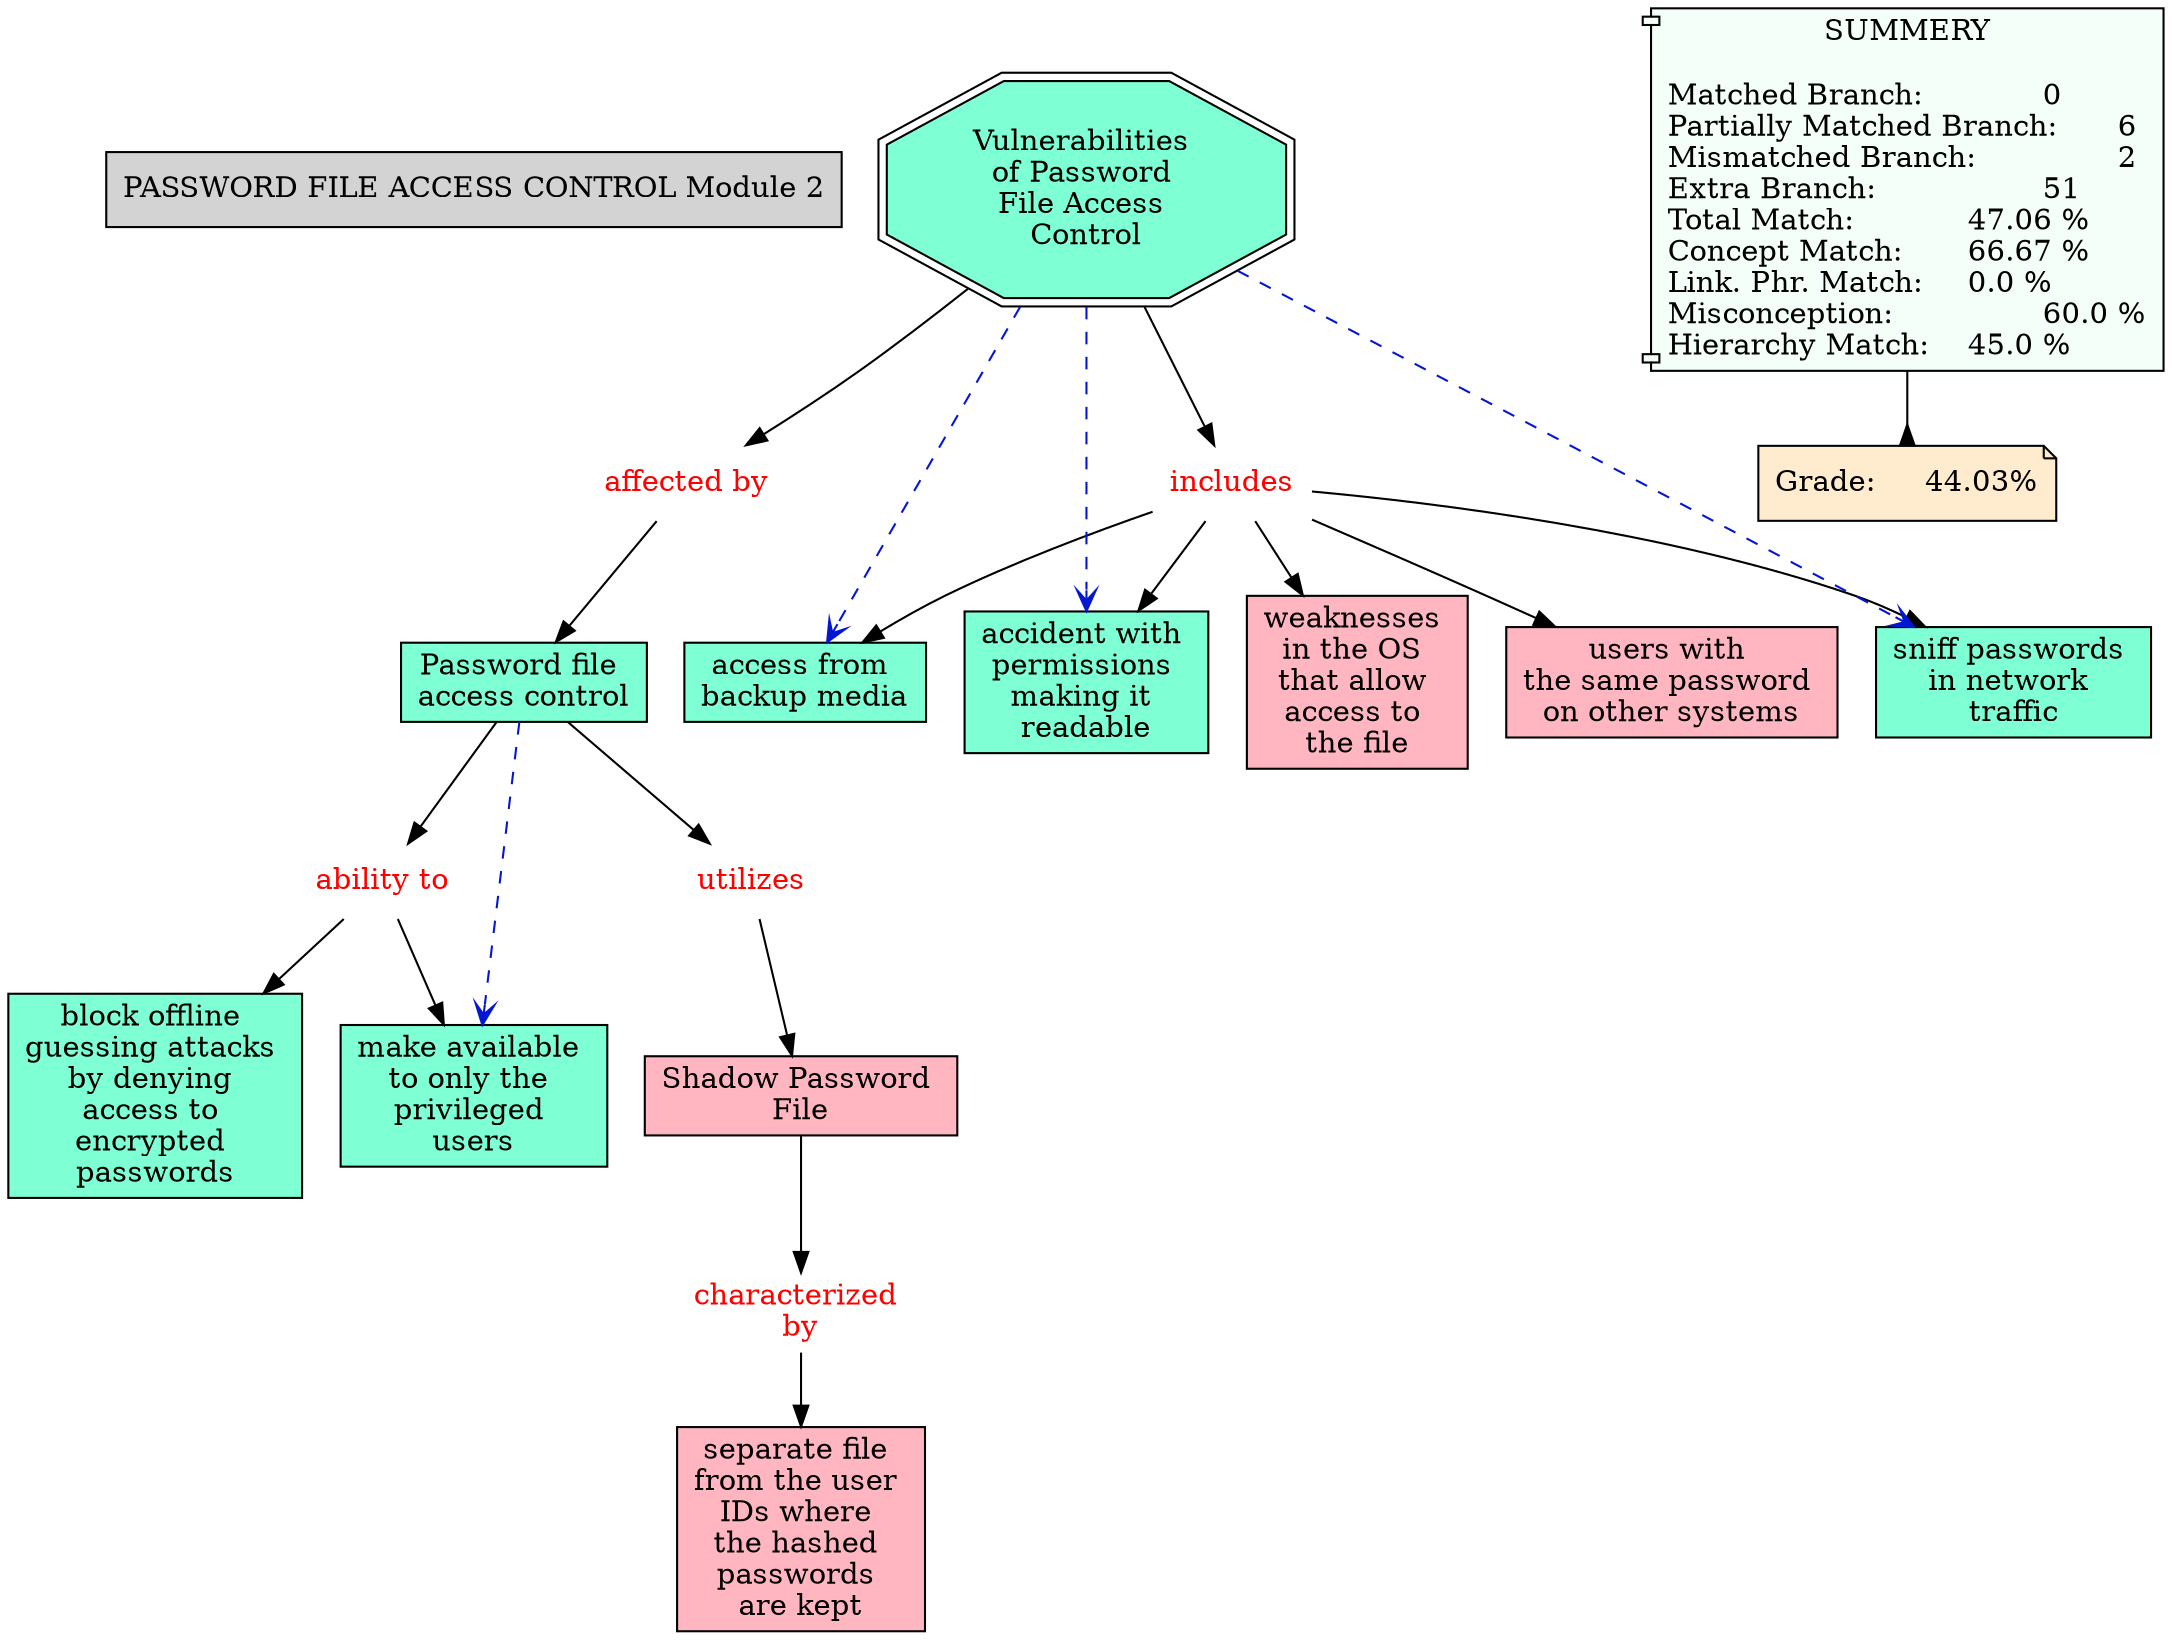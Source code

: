 // The Round Table
digraph {
	"1S3Z8YFM4-WQ5GVR-HQ2" [label="PASSWORD FILE ACCESS CONTROL Module 2" Gsplines=true shape=rect style=filled]
	"1S3ZYZ733-Q65ZRD-1FHL" [label=includes Gsplines=true fontcolor=red shape=none]
	"1S3ZYTSTN-1JYQX6J-1F7J" [label="access from 
backup media
" Gsplines=true fillcolor=aquamarine shape=rect style=filled]
	"1S3ZYZ733-Q65ZRD-1FHL" -> "1S3ZYTSTN-1JYQX6J-1F7J" [constraint=true]
	"1S3ZYSJ68-RWTCLC-1F65" [label="Vulnerabilities 
of Password 
File Access 
Control" Gsplines=true fillcolor=aquamarine shape=doubleoctagon style=filled]
	"1S40JN5K0-ZXNVG2-1P7R" [label="affected by
" Gsplines=true fontcolor=red shape=none]
	"1S3ZYSJ68-RWTCLC-1F65" -> "1S40JN5K0-ZXNVG2-1P7R" [constraint=true]
	"1S3ZZ0P1F-NSKYGS-1FL7" [label="Password file 
access control
" Gsplines=true fillcolor=aquamarine shape=rect style=filled]
	"1S3ZZ1CK0-20R5MNW-1FMK" [label="ability to
" Gsplines=true fontcolor=red shape=none]
	"1S3ZZ0P1F-NSKYGS-1FL7" -> "1S3ZZ1CK0-20R5MNW-1FMK" [constraint=true]
	"1S3ZZ0P1F-NSKYGS-1FL7" [label="Password file 
access control
" Gsplines=true fillcolor=aquamarine shape=rect style=filled]
	"1S40JP874-SVC81-1P9R" [label=utilizes Gsplines=true fontcolor=red shape=none]
	"1S3ZZ0P1F-NSKYGS-1FL7" -> "1S40JP874-SVC81-1P9R" [constraint=true]
	"1S3ZZ44B2-PSGP5Z-1FSX" [label="Shadow Password 
File" Gsplines=true fillcolor="#FFB6C1" shape=rect style=filled]
	"1S40BZMNS-1D8F4YW-1FZ3" [label="characterized 
by" Gsplines=true fontcolor=red shape=none]
	"1S3ZZ44B2-PSGP5Z-1FSX" -> "1S40BZMNS-1D8F4YW-1FZ3" [constraint=true]
	"1S3ZYZ733-Q65ZRD-1FHL" [label=includes Gsplines=true fontcolor=red shape=none]
	"1S3ZYSP48-1MKFVKV-1F6F" [label="weaknesses 
in the OS 
that allow 
access to 
the file" Gsplines=true fillcolor="#FFB6C1" shape=rect style=filled]
	"1S3ZYZ733-Q65ZRD-1FHL" -> "1S3ZYSP48-1MKFVKV-1F6F" [constraint=true]
	"1S3ZZ1CK0-20R5MNW-1FMK" [label="ability to
" Gsplines=true fontcolor=red shape=none]
	"1S3ZZ1CJZ-136Z9CM-1FMG" [label="block offline 
guessing attacks 
by denying 
access to 
encrypted 
passwords" Gsplines=true fillcolor=aquamarine shape=rect style=filled]
	"1S3ZZ1CK0-20R5MNW-1FMK" -> "1S3ZZ1CJZ-136Z9CM-1FMG" [constraint=true]
	"1S3ZZ1CK0-20R5MNW-1FMK" [label="ability to
" Gsplines=true fontcolor=red shape=none]
	"1S3ZZ2TGH-2C2VT3X-1FQR" [label="make available 
to only the 
privileged 
users" Gsplines=true fillcolor=aquamarine shape=rect style=filled]
	"1S3ZZ1CK0-20R5MNW-1FMK" -> "1S3ZZ2TGH-2C2VT3X-1FQR" [constraint=true]
	"1S3ZYZ733-Q65ZRD-1FHL" [label=includes Gsplines=true fontcolor=red shape=none]
	"1S3ZYTQCH-3YBJVT-1F78" [label="accident with 
permissions 
making it 
readable" Gsplines=true fillcolor=aquamarine shape=rect style=filled]
	"1S3ZYZ733-Q65ZRD-1FHL" -> "1S3ZYTQCH-3YBJVT-1F78" [constraint=true]
	"1S40JP874-SVC81-1P9R" [label=utilizes Gsplines=true fontcolor=red shape=none]
	"1S3ZZ44B2-PSGP5Z-1FSX" [label="Shadow Password 
File" Gsplines=true fillcolor="#FFB6C1" shape=rect style=filled]
	"1S40JP874-SVC81-1P9R" -> "1S3ZZ44B2-PSGP5Z-1FSX" [constraint=true]
	"1S3ZYZ733-Q65ZRD-1FHL" [label=includes Gsplines=true fontcolor=red shape=none]
	"1S3ZYYB1G-1NWQPW0-1FFZ" [label="sniff passwords 
in network 
traffic" Gsplines=true fillcolor=aquamarine shape=rect style=filled]
	"1S3ZYZ733-Q65ZRD-1FHL" -> "1S3ZYYB1G-1NWQPW0-1FFZ" [constraint=true]
	"1S3ZYZ733-Q65ZRD-1FHL" [label=includes Gsplines=true fontcolor=red shape=none]
	"1S3ZYTRM7-2DYLK7Y-1F7D" [label="users with 
the same password 
on other systems
" Gsplines=true fillcolor="#FFB6C1" shape=rect style=filled]
	"1S3ZYZ733-Q65ZRD-1FHL" -> "1S3ZYTRM7-2DYLK7Y-1F7D" [constraint=true]
	"1S3ZYSJ68-RWTCLC-1F65" [label="Vulnerabilities 
of Password 
File Access 
Control" Gsplines=true fillcolor=aquamarine shape=doubleoctagon style=filled]
	"1S3ZYZ733-Q65ZRD-1FHL" [label=includes Gsplines=true fontcolor=red shape=none]
	"1S3ZYSJ68-RWTCLC-1F65" -> "1S3ZYZ733-Q65ZRD-1FHL" [constraint=true]
	"1S40JN5K0-ZXNVG2-1P7R" [label="affected by
" Gsplines=true fontcolor=red shape=none]
	"1S3ZZ0P1F-NSKYGS-1FL7" [label="Password file 
access control
" Gsplines=true fillcolor=aquamarine shape=rect style=filled]
	"1S40JN5K0-ZXNVG2-1P7R" -> "1S3ZZ0P1F-NSKYGS-1FL7" [constraint=true]
	"1S40BZMNS-1D8F4YW-1FZ3" [label="characterized 
by" Gsplines=true fontcolor=red shape=none]
	"1S40BZMNR-7YT4BS-1FZ0" [label="separate file 
from the user 
IDs where 
the hashed 
passwords 
are kept" Gsplines=true fillcolor="#FFB6C1" shape=rect style=filled]
	"1S40BZMNS-1D8F4YW-1FZ3" -> "1S40BZMNR-7YT4BS-1FZ0" [constraint=true]
	Stat [label="SUMMERY

Matched Branch:		0\lPartially Matched Branch:	6\lMismatched Branch:		2\lExtra Branch:			51\lTotal Match:		47.06 %\lConcept Match:	66.67 %\lLink. Phr. Match:	0.0 %\lMisconception:		60.0 %\lHierarchy Match:	45.0 %\l" Gsplines=true fillcolor="#F5FFFA" shape=component style=filled]
	Grade [label="Grade:	44.03%" Gsplines=true fillcolor="#FFEBCD" shape=note style=filled]
	Stat -> Grade [arrowhead=inv color=black constraint=true]
	"1S3ZYSJ68-RWTCLC-1F65" -> "1S3ZYTQCH-3YBJVT-1F78" [arrowhead=open color="#0316D1" constraint=true style=dashed]
	"1S3ZYSJ68-RWTCLC-1F65" -> "1S3ZYTSTN-1JYQX6J-1F7J" [arrowhead=open color="#0316D1" constraint=true style=dashed]
	"1S3ZYSJ68-RWTCLC-1F65" -> "1S3ZYYB1G-1NWQPW0-1FFZ" [arrowhead=open color="#0316D1" constraint=true style=dashed]
	"1S3ZZ0P1F-NSKYGS-1FL7" -> "1S3ZZ2TGH-2C2VT3X-1FQR" [arrowhead=open color="#0316D1" constraint=true style=dashed]
}
